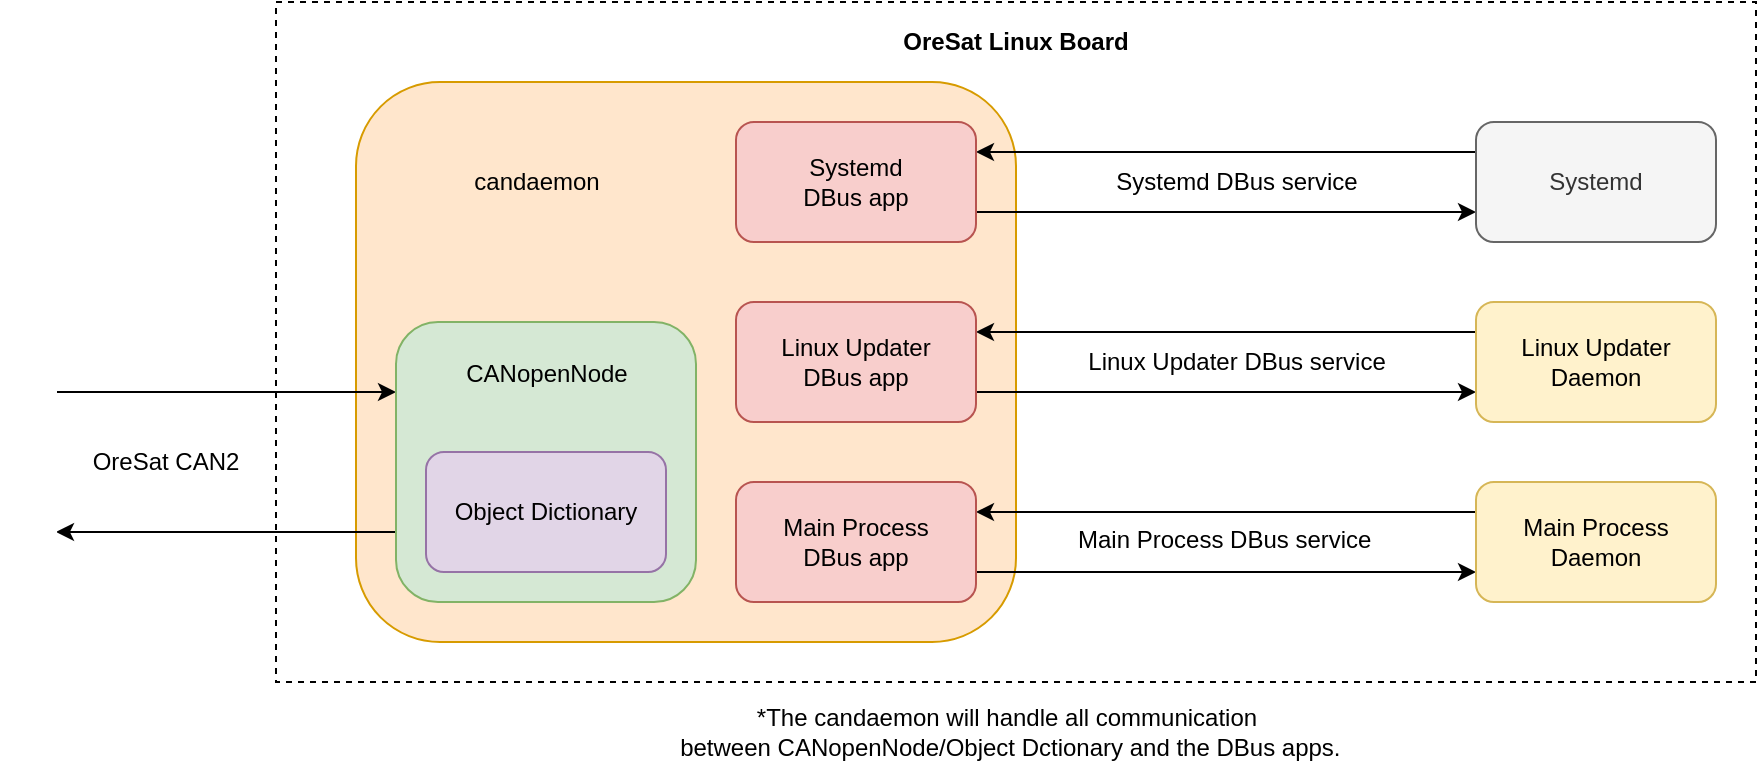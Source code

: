 <mxfile version="12.6.5" type="device"><diagram id="zrWGUGNh6H3lSOw0vNkx" name="Page-1"><mxGraphModel dx="1804" dy="1223" grid="1" gridSize="10" guides="1" tooltips="1" connect="1" arrows="1" fold="1" page="0" pageScale="1" pageWidth="850" pageHeight="1100" math="0" shadow="0"><root><mxCell id="0"/><mxCell id="1" parent="0"/><mxCell id="gxwe76bOYnUD6GTZNtVA-42" value="" style="rounded=0;whiteSpace=wrap;html=1;dashed=1;" parent="1" vertex="1"><mxGeometry x="-230" y="-40" width="740" height="340" as="geometry"/></mxCell><mxCell id="gxwe76bOYnUD6GTZNtVA-41" value="OreSat CAN2" style="text;html=1;strokeColor=none;fillColor=none;align=center;verticalAlign=middle;whiteSpace=wrap;rounded=0;" parent="1" vertex="1"><mxGeometry x="-330" y="166" width="90" height="48" as="geometry"/></mxCell><mxCell id="gxwe76bOYnUD6GTZNtVA-43" value="&lt;b&gt;OreSat Linux Board&lt;/b&gt;" style="text;html=1;strokeColor=none;fillColor=none;align=center;verticalAlign=middle;whiteSpace=wrap;rounded=0;dashed=1;" parent="1" vertex="1"><mxGeometry x="62" y="-30" width="156" height="20" as="geometry"/></mxCell><mxCell id="34j5D_DBw3ZOSvIRqdXq-4" value="" style="rounded=1;whiteSpace=wrap;html=1;fillColor=#ffe6cc;strokeColor=#d79b00;" parent="1" vertex="1"><mxGeometry x="-190" width="330" height="280" as="geometry"/></mxCell><mxCell id="34j5D_DBw3ZOSvIRqdXq-9" value="" style="edgeStyle=orthogonalEdgeStyle;rounded=0;orthogonalLoop=1;jettySize=auto;html=1;exitX=0;exitY=0.25;exitDx=0;exitDy=0;entryX=1;entryY=0.25;entryDx=0;entryDy=0;" parent="1" source="34j5D_DBw3ZOSvIRqdXq-5" target="aj-wWqbv-cYuw9uan7uR-3" edge="1"><mxGeometry relative="1" as="geometry"><Array as="points"/></mxGeometry></mxCell><mxCell id="34j5D_DBw3ZOSvIRqdXq-10" value="" style="edgeStyle=orthogonalEdgeStyle;rounded=0;orthogonalLoop=1;jettySize=auto;html=1;exitX=0;exitY=0.75;exitDx=0;exitDy=0;endArrow=none;endFill=0;startArrow=classic;startFill=1;entryX=1;entryY=0.75;entryDx=0;entryDy=0;" parent="1" source="34j5D_DBw3ZOSvIRqdXq-5" target="aj-wWqbv-cYuw9uan7uR-3" edge="1"><mxGeometry relative="1" as="geometry"><Array as="points"/></mxGeometry></mxCell><mxCell id="34j5D_DBw3ZOSvIRqdXq-5" value="Linux Updater Daemon" style="rounded=1;whiteSpace=wrap;html=1;fillColor=#fff2cc;strokeColor=#d6b656;" parent="1" vertex="1"><mxGeometry x="370" y="110" width="120" height="60" as="geometry"/></mxCell><mxCell id="34j5D_DBw3ZOSvIRqdXq-11" value="" style="edgeStyle=orthogonalEdgeStyle;rounded=0;orthogonalLoop=1;jettySize=auto;html=1;exitX=0;exitY=0.75;exitDx=0;exitDy=0;endArrow=none;endFill=0;startArrow=classic;startFill=1;entryX=1;entryY=0.75;entryDx=0;entryDy=0;" parent="1" source="34j5D_DBw3ZOSvIRqdXq-6" target="aj-wWqbv-cYuw9uan7uR-5" edge="1"><mxGeometry relative="1" as="geometry"><Array as="points"/></mxGeometry></mxCell><mxCell id="34j5D_DBw3ZOSvIRqdXq-14" value="" style="edgeStyle=orthogonalEdgeStyle;rounded=0;orthogonalLoop=1;jettySize=auto;html=1;exitX=0;exitY=0.25;exitDx=0;exitDy=0;entryX=1;entryY=0.25;entryDx=0;entryDy=0;" parent="1" source="34j5D_DBw3ZOSvIRqdXq-6" target="aj-wWqbv-cYuw9uan7uR-5" edge="1"><mxGeometry relative="1" as="geometry"><Array as="points"/></mxGeometry></mxCell><mxCell id="34j5D_DBw3ZOSvIRqdXq-6" value="Main Process Daemon" style="rounded=1;whiteSpace=wrap;html=1;fillColor=#fff2cc;strokeColor=#d6b656;" parent="1" vertex="1"><mxGeometry x="370" y="200" width="120" height="60" as="geometry"/></mxCell><mxCell id="34j5D_DBw3ZOSvIRqdXq-15" value="Linux Updater DBus service" style="text;html=1;align=center;verticalAlign=middle;resizable=0;points=[];autosize=1;" parent="1" vertex="1"><mxGeometry x="165" y="130" width="170" height="20" as="geometry"/></mxCell><mxCell id="34j5D_DBw3ZOSvIRqdXq-16" value="Main Process DBus service" style="text;html=1;" parent="1" vertex="1"><mxGeometry x="169" y="215" width="180" height="30" as="geometry"/></mxCell><mxCell id="34j5D_DBw3ZOSvIRqdXq-26" value="" style="edgeStyle=orthogonalEdgeStyle;rounded=0;orthogonalLoop=1;jettySize=auto;html=1;startArrow=classic;startFill=1;endArrow=none;endFill=0;exitX=1;exitY=0.75;exitDx=0;exitDy=0;entryX=0;entryY=0.75;entryDx=0;entryDy=0;" parent="1" source="34j5D_DBw3ZOSvIRqdXq-21" target="aj-wWqbv-cYuw9uan7uR-10" edge="1"><mxGeometry relative="1" as="geometry"><Array as="points"/></mxGeometry></mxCell><mxCell id="34j5D_DBw3ZOSvIRqdXq-27" value="" style="edgeStyle=orthogonalEdgeStyle;rounded=0;orthogonalLoop=1;jettySize=auto;html=1;startArrow=none;startFill=0;endArrow=classic;endFill=1;exitX=1;exitY=0.25;exitDx=0;exitDy=0;entryX=0;entryY=0.25;entryDx=0;entryDy=0;" parent="1" source="34j5D_DBw3ZOSvIRqdXq-21" target="aj-wWqbv-cYuw9uan7uR-10" edge="1"><mxGeometry relative="1" as="geometry"><Array as="points"><mxPoint x="-360" y="155"/></Array></mxGeometry></mxCell><mxCell id="34j5D_DBw3ZOSvIRqdXq-21" value="" style="rounded=1;whiteSpace=wrap;html=1;strokeColor=#FFFFFF;" parent="1" vertex="1"><mxGeometry x="-360" y="120" width="20" height="140" as="geometry"/></mxCell><mxCell id="MGTmWnw4b0fuhsWKwY6--5" value="" style="edgeStyle=orthogonalEdgeStyle;rounded=0;orthogonalLoop=1;jettySize=auto;html=1;exitX=0;exitY=0.25;exitDx=0;exitDy=0;entryX=1;entryY=0.25;entryDx=0;entryDy=0;" parent="1" source="MGTmWnw4b0fuhsWKwY6--3" target="aj-wWqbv-cYuw9uan7uR-1" edge="1"><mxGeometry relative="1" as="geometry"><mxPoint x="130" y="35" as="targetPoint"/><Array as="points"/></mxGeometry></mxCell><mxCell id="MGTmWnw4b0fuhsWKwY6--7" value="" style="edgeStyle=orthogonalEdgeStyle;rounded=0;orthogonalLoop=1;jettySize=auto;html=1;exitX=0;exitY=0.75;exitDx=0;exitDy=0;endArrow=none;endFill=0;startArrow=classic;startFill=1;entryX=1;entryY=0.75;entryDx=0;entryDy=0;" parent="1" source="MGTmWnw4b0fuhsWKwY6--3" target="aj-wWqbv-cYuw9uan7uR-1" edge="1"><mxGeometry relative="1" as="geometry"><mxPoint x="162" y="65" as="targetPoint"/><Array as="points"/></mxGeometry></mxCell><mxCell id="MGTmWnw4b0fuhsWKwY6--3" value="Systemd" style="rounded=1;whiteSpace=wrap;html=1;fillColor=#f5f5f5;strokeColor=#666666;fontColor=#333333;" parent="1" vertex="1"><mxGeometry x="370" y="20" width="120" height="60" as="geometry"/></mxCell><mxCell id="MGTmWnw4b0fuhsWKwY6--8" value="Systemd DBus service" style="text;html=1;align=center;verticalAlign=middle;resizable=0;points=[];autosize=1;" parent="1" vertex="1"><mxGeometry x="180" y="40" width="140" height="20" as="geometry"/></mxCell><mxCell id="aj-wWqbv-cYuw9uan7uR-1" value="Systemd &lt;br&gt;DBus app" style="rounded=1;whiteSpace=wrap;html=1;strokeColor=#b85450;fillColor=#f8cecc;" parent="1" vertex="1"><mxGeometry y="20" width="120" height="60" as="geometry"/></mxCell><mxCell id="aj-wWqbv-cYuw9uan7uR-3" value="Linux Updater&lt;br&gt;DBus app" style="rounded=1;whiteSpace=wrap;html=1;strokeColor=#b85450;fillColor=#f8cecc;" parent="1" vertex="1"><mxGeometry y="110" width="120" height="60" as="geometry"/></mxCell><mxCell id="aj-wWqbv-cYuw9uan7uR-5" value="Main Process&lt;br&gt;DBus app" style="rounded=1;whiteSpace=wrap;html=1;strokeColor=#b85450;fillColor=#f8cecc;" parent="1" vertex="1"><mxGeometry y="200" width="120" height="60" as="geometry"/></mxCell><mxCell id="aj-wWqbv-cYuw9uan7uR-6" value="candaemon" style="text;html=1;align=center;verticalAlign=middle;resizable=0;points=[];autosize=1;" parent="1" vertex="1"><mxGeometry x="-140" y="40" width="80" height="20" as="geometry"/></mxCell><mxCell id="aj-wWqbv-cYuw9uan7uR-10" value="" style="rounded=1;whiteSpace=wrap;html=1;strokeColor=#82b366;fillColor=#d5e8d4;" parent="1" vertex="1"><mxGeometry x="-170" y="120" width="150" height="140" as="geometry"/></mxCell><mxCell id="aj-wWqbv-cYuw9uan7uR-11" value="Object Dictionary" style="rounded=1;whiteSpace=wrap;html=1;strokeColor=#9673a6;fillColor=#e1d5e7;" parent="1" vertex="1"><mxGeometry x="-155" y="185" width="120" height="60" as="geometry"/></mxCell><mxCell id="aj-wWqbv-cYuw9uan7uR-12" value="CANopenNode" style="text;html=1;align=center;verticalAlign=middle;resizable=0;points=[];autosize=1;" parent="1" vertex="1"><mxGeometry x="-145" y="136" width="100" height="20" as="geometry"/></mxCell><mxCell id="aj-wWqbv-cYuw9uan7uR-13" value="*The candaemon will handle all c&lt;span class=&quot;module__title__link&quot;&gt;ommunication&lt;/span&gt;&lt;br&gt;&amp;nbsp;between CANopenNode/Object Dctionary and the DBus apps." style="text;html=1;align=center;verticalAlign=middle;resizable=0;points=[];autosize=1;" parent="1" vertex="1"><mxGeometry x="-50" y="310" width="370" height="30" as="geometry"/></mxCell></root></mxGraphModel></diagram></mxfile>